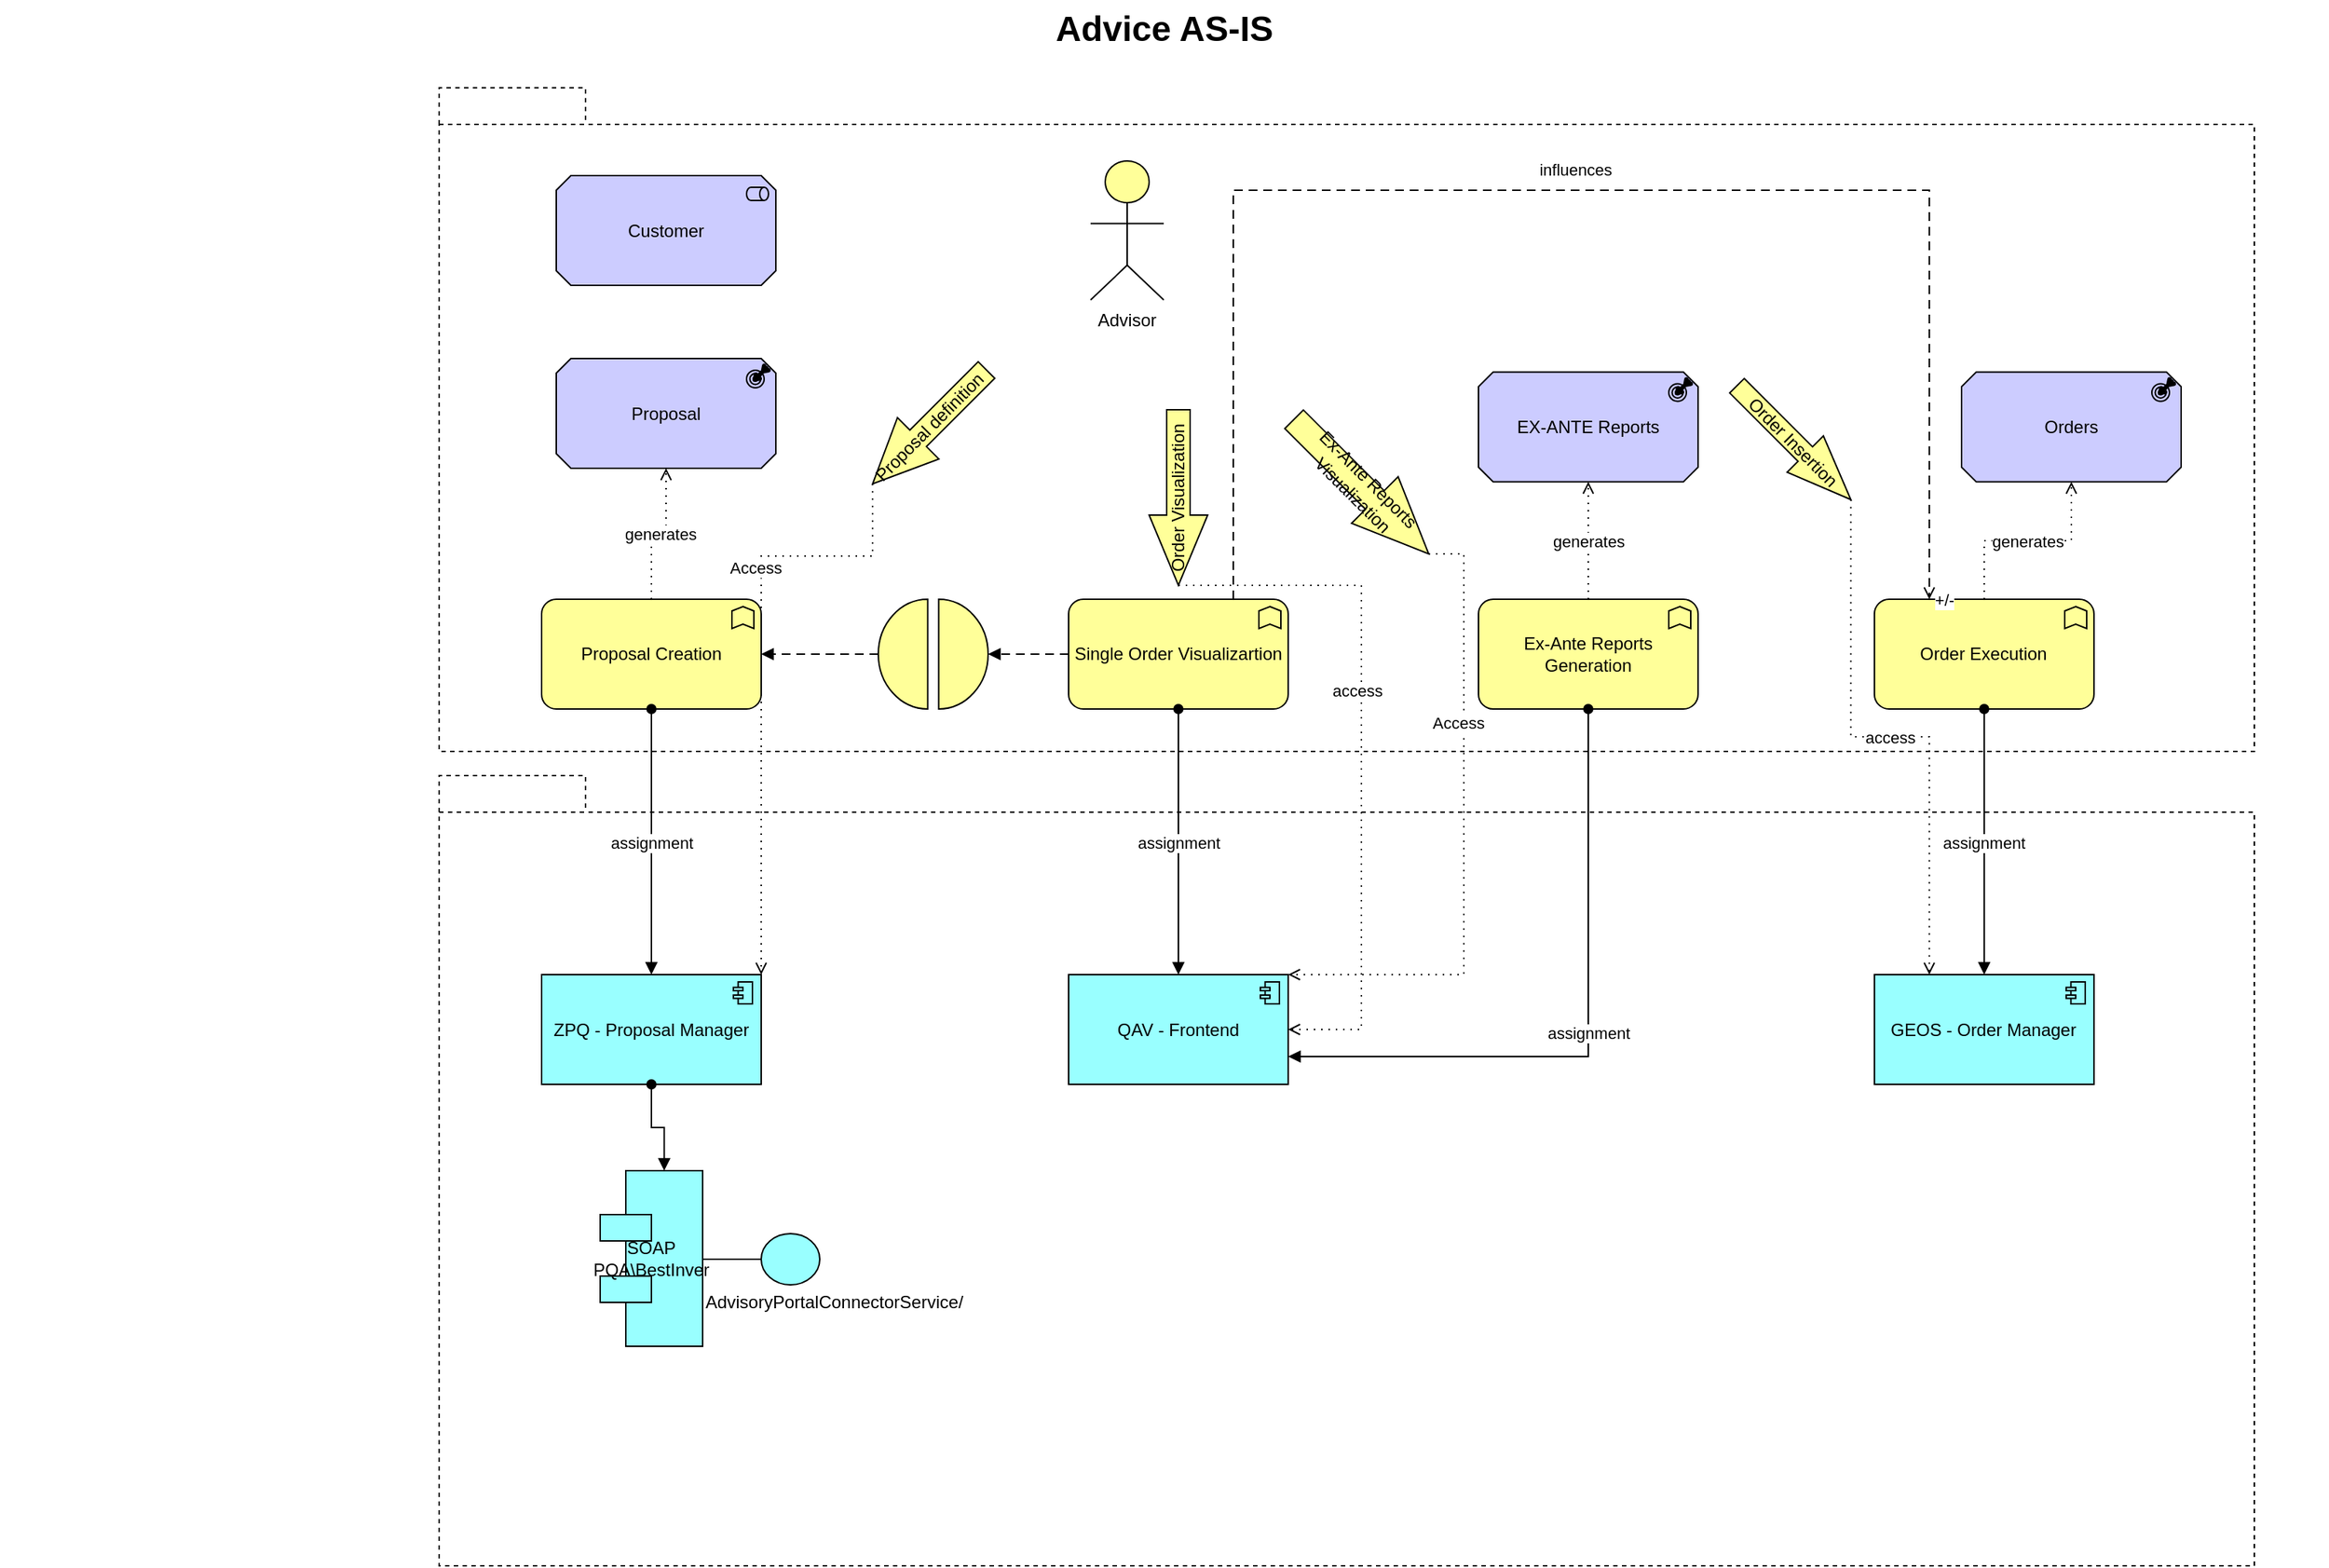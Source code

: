 <mxfile version="20.8.8" type="github">
  <diagram id="6I0OCvxSQrVGMHxT2VVA" name="AS-IS">
    <mxGraphModel dx="2489" dy="1049" grid="1" gridSize="10" guides="1" tooltips="1" connect="1" arrows="1" fold="1" page="1" pageScale="1" pageWidth="850" pageHeight="1100" math="0" shadow="0">
      <root>
        <mxCell id="0" />
        <mxCell id="1" parent="0" />
        <mxCell id="SGIsHYCIq1H-L2krvLl8-28" value="" style="shape=folder;spacingTop=10;tabWidth=100;tabHeight=25;tabPosition=left;html=1;dashed=1;" parent="1" vertex="1">
          <mxGeometry x="220" y="540" width="1240" height="540" as="geometry" />
        </mxCell>
        <mxCell id="SGIsHYCIq1H-L2krvLl8-10" value="" style="shape=folder;spacingTop=10;tabWidth=100;tabHeight=25;tabPosition=left;html=1;dashed=1;" parent="1" vertex="1">
          <mxGeometry x="220" y="70" width="1240" height="453.5" as="geometry" />
        </mxCell>
        <mxCell id="dKdSaXE48SgPbhcamS2K-63" value="Advice AS-IS" style="text;strokeColor=none;fillColor=none;html=1;fontSize=24;fontStyle=1;verticalAlign=middle;align=center;" parent="1" vertex="1">
          <mxGeometry x="-80" y="10" width="1590" height="40" as="geometry" />
        </mxCell>
        <mxCell id="SGIsHYCIq1H-L2krvLl8-2" value="Proposal Creation" style="html=1;outlineConnect=0;whiteSpace=wrap;fillColor=#ffff99;shape=mxgraph.archimate3.application;appType=func;archiType=rounded;" parent="1" vertex="1">
          <mxGeometry x="290" y="419.5" width="150" height="75" as="geometry" />
        </mxCell>
        <mxCell id="SGIsHYCIq1H-L2krvLl8-5" value="" style="html=1;outlineConnect=0;whiteSpace=wrap;fillColor=#ffff99;shape=mxgraph.archimate3.interaction;" parent="1" vertex="1">
          <mxGeometry x="520" y="419.5" width="75" height="75" as="geometry" />
        </mxCell>
        <mxCell id="SGIsHYCIq1H-L2krvLl8-8" value="Single Order Visualizartion" style="html=1;outlineConnect=0;whiteSpace=wrap;fillColor=#ffff99;shape=mxgraph.archimate3.application;appType=func;archiType=rounded;" parent="1" vertex="1">
          <mxGeometry x="650" y="419.5" width="150" height="75" as="geometry" />
        </mxCell>
        <mxCell id="SGIsHYCIq1H-L2krvLl8-11" value="Advisor" style="html=1;outlineConnect=0;whiteSpace=wrap;fillColor=#ffff99;verticalLabelPosition=bottom;verticalAlign=top;align=center;shape=mxgraph.archimate3.actor;" parent="1" vertex="1">
          <mxGeometry x="665" y="120" width="50" height="95" as="geometry" />
        </mxCell>
        <mxCell id="SGIsHYCIq1H-L2krvLl8-13" value="Order Visualization" style="html=1;outlineConnect=0;whiteSpace=wrap;fillColor=#ffff99;shape=mxgraph.archimate3.process;direction=west;rotation=-90;" parent="1" vertex="1">
          <mxGeometry x="665" y="330" width="120" height="40" as="geometry" />
        </mxCell>
        <mxCell id="SGIsHYCIq1H-L2krvLl8-16" value="Order Execution" style="html=1;outlineConnect=0;whiteSpace=wrap;fillColor=#ffff99;shape=mxgraph.archimate3.application;appType=func;archiType=rounded;" parent="1" vertex="1">
          <mxGeometry x="1200.46" y="419.5" width="150" height="75" as="geometry" />
        </mxCell>
        <mxCell id="SGIsHYCIq1H-L2krvLl8-17" value="Order Insertion" style="html=1;outlineConnect=0;whiteSpace=wrap;fillColor=#ffff99;shape=mxgraph.archimate3.process;rotation=45;" parent="1" vertex="1">
          <mxGeometry x="1090.46" y="295" width="110" height="35" as="geometry" />
        </mxCell>
        <mxCell id="SGIsHYCIq1H-L2krvLl8-21" value="ZPQ - Proposal Manager" style="html=1;outlineConnect=0;whiteSpace=wrap;fillColor=#99ffff;shape=mxgraph.archimate3.application;appType=comp;archiType=square;" parent="1" vertex="1">
          <mxGeometry x="290" y="676" width="150" height="75" as="geometry" />
        </mxCell>
        <mxCell id="SGIsHYCIq1H-L2krvLl8-22" value="QAV - Frontend" style="html=1;outlineConnect=0;whiteSpace=wrap;fillColor=#99ffff;shape=mxgraph.archimate3.application;appType=comp;archiType=square;" parent="1" vertex="1">
          <mxGeometry x="650" y="676" width="150" height="75" as="geometry" />
        </mxCell>
        <mxCell id="SGIsHYCIq1H-L2krvLl8-23" value="GEOS - Order Manager" style="html=1;outlineConnect=0;whiteSpace=wrap;fillColor=#99ffff;shape=mxgraph.archimate3.application;appType=comp;archiType=square;" parent="1" vertex="1">
          <mxGeometry x="1200.46" y="676" width="150" height="75" as="geometry" />
        </mxCell>
        <mxCell id="SGIsHYCIq1H-L2krvLl8-25" value="assignment" style="endArrow=block;html=1;endFill=1;startArrow=oval;startFill=1;edgeStyle=elbowEdgeStyle;elbow=vertical;rounded=0;exitX=0.5;exitY=1;exitDx=0;exitDy=0;exitPerimeter=0;entryX=0.5;entryY=0;entryDx=0;entryDy=0;entryPerimeter=0;" parent="1" source="SGIsHYCIq1H-L2krvLl8-2" target="SGIsHYCIq1H-L2krvLl8-21" edge="1">
          <mxGeometry width="160" relative="1" as="geometry">
            <mxPoint x="460" y="856" as="sourcePoint" />
            <mxPoint x="365" y="626" as="targetPoint" />
            <Array as="points">
              <mxPoint x="360" y="640" />
            </Array>
          </mxGeometry>
        </mxCell>
        <mxCell id="SGIsHYCIq1H-L2krvLl8-26" value="assignment" style="endArrow=block;html=1;endFill=1;startArrow=oval;startFill=1;edgeStyle=elbowEdgeStyle;elbow=vertical;rounded=0;entryX=0.5;entryY=0;entryDx=0;entryDy=0;entryPerimeter=0;exitX=0.5;exitY=1;exitDx=0;exitDy=0;exitPerimeter=0;" parent="1" target="SGIsHYCIq1H-L2krvLl8-22" edge="1" source="SGIsHYCIq1H-L2krvLl8-8">
          <mxGeometry width="160" relative="1" as="geometry">
            <mxPoint x="755" y="490" as="sourcePoint" />
            <mxPoint x="754.29" y="626" as="targetPoint" />
            <Array as="points">
              <mxPoint x="740" y="530" />
            </Array>
          </mxGeometry>
        </mxCell>
        <mxCell id="SGIsHYCIq1H-L2krvLl8-27" value="assignment" style="endArrow=block;html=1;endFill=1;startArrow=oval;startFill=1;edgeStyle=elbowEdgeStyle;elbow=vertical;rounded=0;entryX=0.5;entryY=0;entryDx=0;entryDy=0;entryPerimeter=0;exitX=0.5;exitY=1;exitDx=0;exitDy=0;exitPerimeter=0;" parent="1" target="SGIsHYCIq1H-L2krvLl8-23" edge="1" source="SGIsHYCIq1H-L2krvLl8-16">
          <mxGeometry width="160" relative="1" as="geometry">
            <mxPoint x="1221.46" y="490" as="sourcePoint" />
            <mxPoint x="1220.46" y="626" as="targetPoint" />
            <Array as="points">
              <mxPoint x="1260.46" y="540" />
            </Array>
          </mxGeometry>
        </mxCell>
        <mxCell id="SGIsHYCIq1H-L2krvLl8-30" value="" style="edgeStyle=elbowEdgeStyle;html=1;endArrow=open;elbow=vertical;endFill=0;dashed=1;dashPattern=1 4;rounded=0;entryX=1;entryY=0.5;entryDx=0;entryDy=0;entryPerimeter=0;exitX=1;exitY=0.5;exitDx=0;exitDy=0;exitPerimeter=0;" parent="1" source="SGIsHYCIq1H-L2krvLl8-13" target="SGIsHYCIq1H-L2krvLl8-22" edge="1">
          <mxGeometry width="160" relative="1" as="geometry">
            <mxPoint x="850" y="846" as="sourcePoint" />
            <mxPoint x="1010" y="846" as="targetPoint" />
            <Array as="points">
              <mxPoint x="850" y="420" />
              <mxPoint x="790" y="400" />
            </Array>
          </mxGeometry>
        </mxCell>
        <mxCell id="SGIsHYCIq1H-L2krvLl8-31" value="access" style="edgeLabel;html=1;align=center;verticalAlign=middle;resizable=0;points=[];" parent="SGIsHYCIq1H-L2krvLl8-30" vertex="1" connectable="0">
          <mxGeometry x="-0.178" y="-3" relative="1" as="geometry">
            <mxPoint as="offset" />
          </mxGeometry>
        </mxCell>
        <mxCell id="SGIsHYCIq1H-L2krvLl8-32" value="access" style="edgeStyle=elbowEdgeStyle;html=1;endArrow=open;elbow=vertical;endFill=0;dashed=1;dashPattern=1 4;rounded=0;exitX=1;exitY=0.5;exitDx=0;exitDy=0;exitPerimeter=0;entryX=0.25;entryY=0;entryDx=0;entryDy=0;entryPerimeter=0;" parent="1" source="SGIsHYCIq1H-L2krvLl8-17" target="SGIsHYCIq1H-L2krvLl8-23" edge="1">
          <mxGeometry width="160" relative="1" as="geometry">
            <mxPoint x="733" y="916" as="sourcePoint" />
            <mxPoint x="893" y="916" as="targetPoint" />
          </mxGeometry>
        </mxCell>
        <mxCell id="jIcNZWvfJnib5RVRW_nO-2" value="Customer" style="html=1;outlineConnect=0;whiteSpace=wrap;fillColor=#CCCCFF;shape=mxgraph.archimate3.application;appType=role;archiType=oct;" vertex="1" parent="1">
          <mxGeometry x="300" y="130" width="150" height="75" as="geometry" />
        </mxCell>
        <mxCell id="jIcNZWvfJnib5RVRW_nO-4" value="Proposal" style="html=1;outlineConnect=0;whiteSpace=wrap;fillColor=#CCCCFF;shape=mxgraph.archimate3.application;appType=outcome;archiType=oct;" vertex="1" parent="1">
          <mxGeometry x="300" y="255" width="150" height="75" as="geometry" />
        </mxCell>
        <mxCell id="jIcNZWvfJnib5RVRW_nO-5" value="Orders" style="html=1;outlineConnect=0;whiteSpace=wrap;fillColor=#CCCCFF;shape=mxgraph.archimate3.application;appType=outcome;archiType=oct;" vertex="1" parent="1">
          <mxGeometry x="1260" y="264.25" width="150" height="75" as="geometry" />
        </mxCell>
        <mxCell id="jIcNZWvfJnib5RVRW_nO-7" value="Proposal definition" style="html=1;outlineConnect=0;whiteSpace=wrap;fillColor=#ffff99;shape=mxgraph.archimate3.process;rotation=-45;direction=west;" vertex="1" parent="1">
          <mxGeometry x="500" y="281.75" width="110" height="40" as="geometry" />
        </mxCell>
        <mxCell id="jIcNZWvfJnib5RVRW_nO-8" value="" style="edgeStyle=elbowEdgeStyle;html=1;endArrow=open;elbow=vertical;endFill=0;dashed=1;dashPattern=1 4;rounded=0;exitX=1;exitY=0.5;exitDx=0;exitDy=0;exitPerimeter=0;entryX=1;entryY=0;entryDx=0;entryDy=0;entryPerimeter=0;" edge="1" parent="1" source="jIcNZWvfJnib5RVRW_nO-7" target="SGIsHYCIq1H-L2krvLl8-21">
          <mxGeometry width="160" relative="1" as="geometry">
            <mxPoint x="640" y="500" as="sourcePoint" />
            <mxPoint x="800" y="500" as="targetPoint" />
            <Array as="points">
              <mxPoint x="520" y="390" />
            </Array>
          </mxGeometry>
        </mxCell>
        <mxCell id="jIcNZWvfJnib5RVRW_nO-9" value="Access" style="edgeLabel;html=1;align=center;verticalAlign=middle;resizable=0;points=[];" vertex="1" connectable="0" parent="jIcNZWvfJnib5RVRW_nO-8">
          <mxGeometry x="-0.353" y="-4" relative="1" as="geometry">
            <mxPoint as="offset" />
          </mxGeometry>
        </mxCell>
        <mxCell id="jIcNZWvfJnib5RVRW_nO-10" value="generates" style="edgeStyle=elbowEdgeStyle;html=1;endArrow=open;elbow=vertical;endFill=0;dashed=1;dashPattern=1 4;rounded=0;exitX=0.5;exitY=0;exitDx=0;exitDy=0;exitPerimeter=0;" edge="1" parent="1" source="SGIsHYCIq1H-L2krvLl8-2" target="jIcNZWvfJnib5RVRW_nO-4">
          <mxGeometry width="160" relative="1" as="geometry">
            <mxPoint x="570" y="320" as="sourcePoint" />
            <mxPoint x="730" y="320" as="targetPoint" />
          </mxGeometry>
        </mxCell>
        <mxCell id="jIcNZWvfJnib5RVRW_nO-11" value="generates" style="edgeStyle=elbowEdgeStyle;html=1;endArrow=open;elbow=vertical;endFill=0;dashed=1;dashPattern=1 4;rounded=0;entryX=0.5;entryY=1;entryDx=0;entryDy=0;entryPerimeter=0;" edge="1" parent="1" source="SGIsHYCIq1H-L2krvLl8-16" target="jIcNZWvfJnib5RVRW_nO-5">
          <mxGeometry width="160" relative="1" as="geometry">
            <mxPoint x="790.46" y="320" as="sourcePoint" />
            <mxPoint x="950.46" y="320" as="targetPoint" />
          </mxGeometry>
        </mxCell>
        <mxCell id="jIcNZWvfJnib5RVRW_nO-12" value="+/-" style="edgeStyle=elbowEdgeStyle;html=1;endArrow=open;elbow=vertical;endFill=0;dashed=1;dashPattern=6 4;rounded=0;entryX=0.25;entryY=0;entryDx=0;entryDy=0;entryPerimeter=0;exitX=0.75;exitY=0;exitDx=0;exitDy=0;exitPerimeter=0;" edge="1" parent="1" source="SGIsHYCIq1H-L2krvLl8-8" target="SGIsHYCIq1H-L2krvLl8-16">
          <mxGeometry x="1" y="10" relative="1" as="geometry">
            <mxPoint x="770" y="410" as="sourcePoint" />
            <mxPoint x="980" y="470" as="targetPoint" />
            <Array as="points">
              <mxPoint x="940" y="140" />
              <mxPoint x="930" y="380" />
              <mxPoint x="940" y="430" />
            </Array>
          </mxGeometry>
        </mxCell>
        <mxCell id="jIcNZWvfJnib5RVRW_nO-13" value="influences" style="edgeLabel;html=1;align=center;verticalAlign=middle;resizable=0;points=[];" vertex="1" connectable="0" parent="jIcNZWvfJnib5RVRW_nO-12">
          <mxGeometry x="-0.105" y="1" relative="1" as="geometry">
            <mxPoint x="50" y="-13" as="offset" />
          </mxGeometry>
        </mxCell>
        <mxCell id="SPWOCfGQ36QJyUZVi-6S-5" value="EX-ANTE Reports" style="html=1;outlineConnect=0;whiteSpace=wrap;fillColor=#CCCCFF;shape=mxgraph.archimate3.application;appType=outcome;archiType=oct;" vertex="1" parent="1">
          <mxGeometry x="930" y="264.25" width="150" height="75" as="geometry" />
        </mxCell>
        <mxCell id="SPWOCfGQ36QJyUZVi-6S-6" value="SOAP PQA\BestInver" style="html=1;outlineConnect=0;whiteSpace=wrap;fillColor=#99ffff;shape=mxgraph.archimate3.component;" vertex="1" parent="1">
          <mxGeometry x="330" y="810" width="70" height="120" as="geometry" />
        </mxCell>
        <mxCell id="SPWOCfGQ36QJyUZVi-6S-7" value="" style="endArrow=block;html=1;endFill=1;startArrow=oval;startFill=1;edgeStyle=elbowEdgeStyle;elbow=vertical;rounded=0;exitX=0.5;exitY=1;exitDx=0;exitDy=0;exitPerimeter=0;entryX=0.625;entryY=0;entryDx=0;entryDy=0;entryPerimeter=0;" edge="1" parent="1" source="SGIsHYCIq1H-L2krvLl8-21" target="SPWOCfGQ36QJyUZVi-6S-6">
          <mxGeometry width="160" relative="1" as="geometry">
            <mxPoint x="780" y="580" as="sourcePoint" />
            <mxPoint x="940" y="580" as="targetPoint" />
          </mxGeometry>
        </mxCell>
        <mxCell id="SPWOCfGQ36QJyUZVi-6S-8" value="" style="edgeStyle=elbowEdgeStyle;html=1;endArrow=block;dashed=1;elbow=vertical;endFill=1;dashPattern=6 4;rounded=0;entryX=1;entryY=0.5;entryDx=0;entryDy=0;entryPerimeter=0;exitX=0;exitY=0.5;exitDx=0;exitDy=0;exitPerimeter=0;" edge="1" parent="1" source="SGIsHYCIq1H-L2krvLl8-8" target="SGIsHYCIq1H-L2krvLl8-5">
          <mxGeometry width="160" relative="1" as="geometry">
            <mxPoint x="780" y="580" as="sourcePoint" />
            <mxPoint x="940" y="580" as="targetPoint" />
          </mxGeometry>
        </mxCell>
        <mxCell id="SPWOCfGQ36QJyUZVi-6S-9" value="" style="edgeStyle=elbowEdgeStyle;html=1;endArrow=block;dashed=1;elbow=vertical;endFill=1;dashPattern=6 4;rounded=0;entryX=1;entryY=0.5;entryDx=0;entryDy=0;entryPerimeter=0;exitX=0;exitY=0.5;exitDx=0;exitDy=0;exitPerimeter=0;" edge="1" parent="1" source="SGIsHYCIq1H-L2krvLl8-5" target="SGIsHYCIq1H-L2krvLl8-2">
          <mxGeometry width="160" relative="1" as="geometry">
            <mxPoint x="660" y="467" as="sourcePoint" />
            <mxPoint x="605" y="467" as="targetPoint" />
            <Array as="points" />
          </mxGeometry>
        </mxCell>
        <mxCell id="SPWOCfGQ36QJyUZVi-6S-10" value="" style="html=1;outlineConnect=0;whiteSpace=wrap;fillColor=#99ffff;shape=mxgraph.archimate3.interface;" vertex="1" parent="1">
          <mxGeometry x="400" y="853" width="80" height="35" as="geometry" />
        </mxCell>
        <mxCell id="SPWOCfGQ36QJyUZVi-6S-11" value="AdvisoryPortalConnectorService/" style="text;html=1;strokeColor=none;fillColor=none;align=center;verticalAlign=middle;whiteSpace=wrap;rounded=0;" vertex="1" parent="1">
          <mxGeometry x="360" y="880" width="260" height="40" as="geometry" />
        </mxCell>
        <mxCell id="SPWOCfGQ36QJyUZVi-6S-12" value="Ex-Ante Reports&lt;br&gt;Generation" style="html=1;outlineConnect=0;whiteSpace=wrap;fillColor=#ffff99;shape=mxgraph.archimate3.application;appType=func;archiType=rounded;" vertex="1" parent="1">
          <mxGeometry x="930" y="419.5" width="150" height="75" as="geometry" />
        </mxCell>
        <mxCell id="SPWOCfGQ36QJyUZVi-6S-13" value="assignment" style="endArrow=block;html=1;endFill=1;startArrow=oval;startFill=1;edgeStyle=elbowEdgeStyle;elbow=vertical;rounded=0;entryX=1;entryY=0.75;entryDx=0;entryDy=0;entryPerimeter=0;" edge="1" parent="1" source="SPWOCfGQ36QJyUZVi-6S-12" target="SGIsHYCIq1H-L2krvLl8-22">
          <mxGeometry width="160" relative="1" as="geometry">
            <mxPoint x="735" y="504.5" as="sourcePoint" />
            <mxPoint x="735" y="700" as="targetPoint" />
            <Array as="points">
              <mxPoint x="900" y="732" />
            </Array>
          </mxGeometry>
        </mxCell>
        <mxCell id="SPWOCfGQ36QJyUZVi-6S-14" value="Ex-Ante Reports Visualization" style="html=1;outlineConnect=0;whiteSpace=wrap;fillColor=#ffff99;shape=mxgraph.archimate3.process;rotation=45;" vertex="1" parent="1">
          <mxGeometry x="785" y="320" width="130" height="45" as="geometry" />
        </mxCell>
        <mxCell id="SPWOCfGQ36QJyUZVi-6S-16" value="generates" style="edgeStyle=elbowEdgeStyle;html=1;endArrow=open;elbow=vertical;endFill=0;dashed=1;dashPattern=1 4;rounded=0;exitX=0.5;exitY=0;exitDx=0;exitDy=0;exitPerimeter=0;" edge="1" parent="1" source="SPWOCfGQ36QJyUZVi-6S-12" target="SPWOCfGQ36QJyUZVi-6S-5">
          <mxGeometry width="160" relative="1" as="geometry">
            <mxPoint x="1285.46" y="420" as="sourcePoint" />
            <mxPoint x="1345" y="349.25" as="targetPoint" />
          </mxGeometry>
        </mxCell>
        <mxCell id="SPWOCfGQ36QJyUZVi-6S-17" value="" style="edgeStyle=elbowEdgeStyle;html=1;endArrow=open;elbow=vertical;endFill=0;dashed=1;dashPattern=1 4;rounded=0;exitX=1;exitY=0.5;exitDx=0;exitDy=0;exitPerimeter=0;entryX=1;entryY=0;entryDx=0;entryDy=0;entryPerimeter=0;" edge="1" parent="1" source="SPWOCfGQ36QJyUZVi-6S-14" target="SGIsHYCIq1H-L2krvLl8-22">
          <mxGeometry width="160" relative="1" as="geometry">
            <mxPoint x="526.109" y="350.641" as="sourcePoint" />
            <mxPoint x="450.0" y="686" as="targetPoint" />
            <Array as="points">
              <mxPoint x="920" y="530" />
            </Array>
          </mxGeometry>
        </mxCell>
        <mxCell id="SPWOCfGQ36QJyUZVi-6S-18" value="Access" style="edgeLabel;html=1;align=center;verticalAlign=middle;resizable=0;points=[];" vertex="1" connectable="0" parent="SPWOCfGQ36QJyUZVi-6S-17">
          <mxGeometry x="-0.353" y="-4" relative="1" as="geometry">
            <mxPoint as="offset" />
          </mxGeometry>
        </mxCell>
      </root>
    </mxGraphModel>
  </diagram>
</mxfile>
